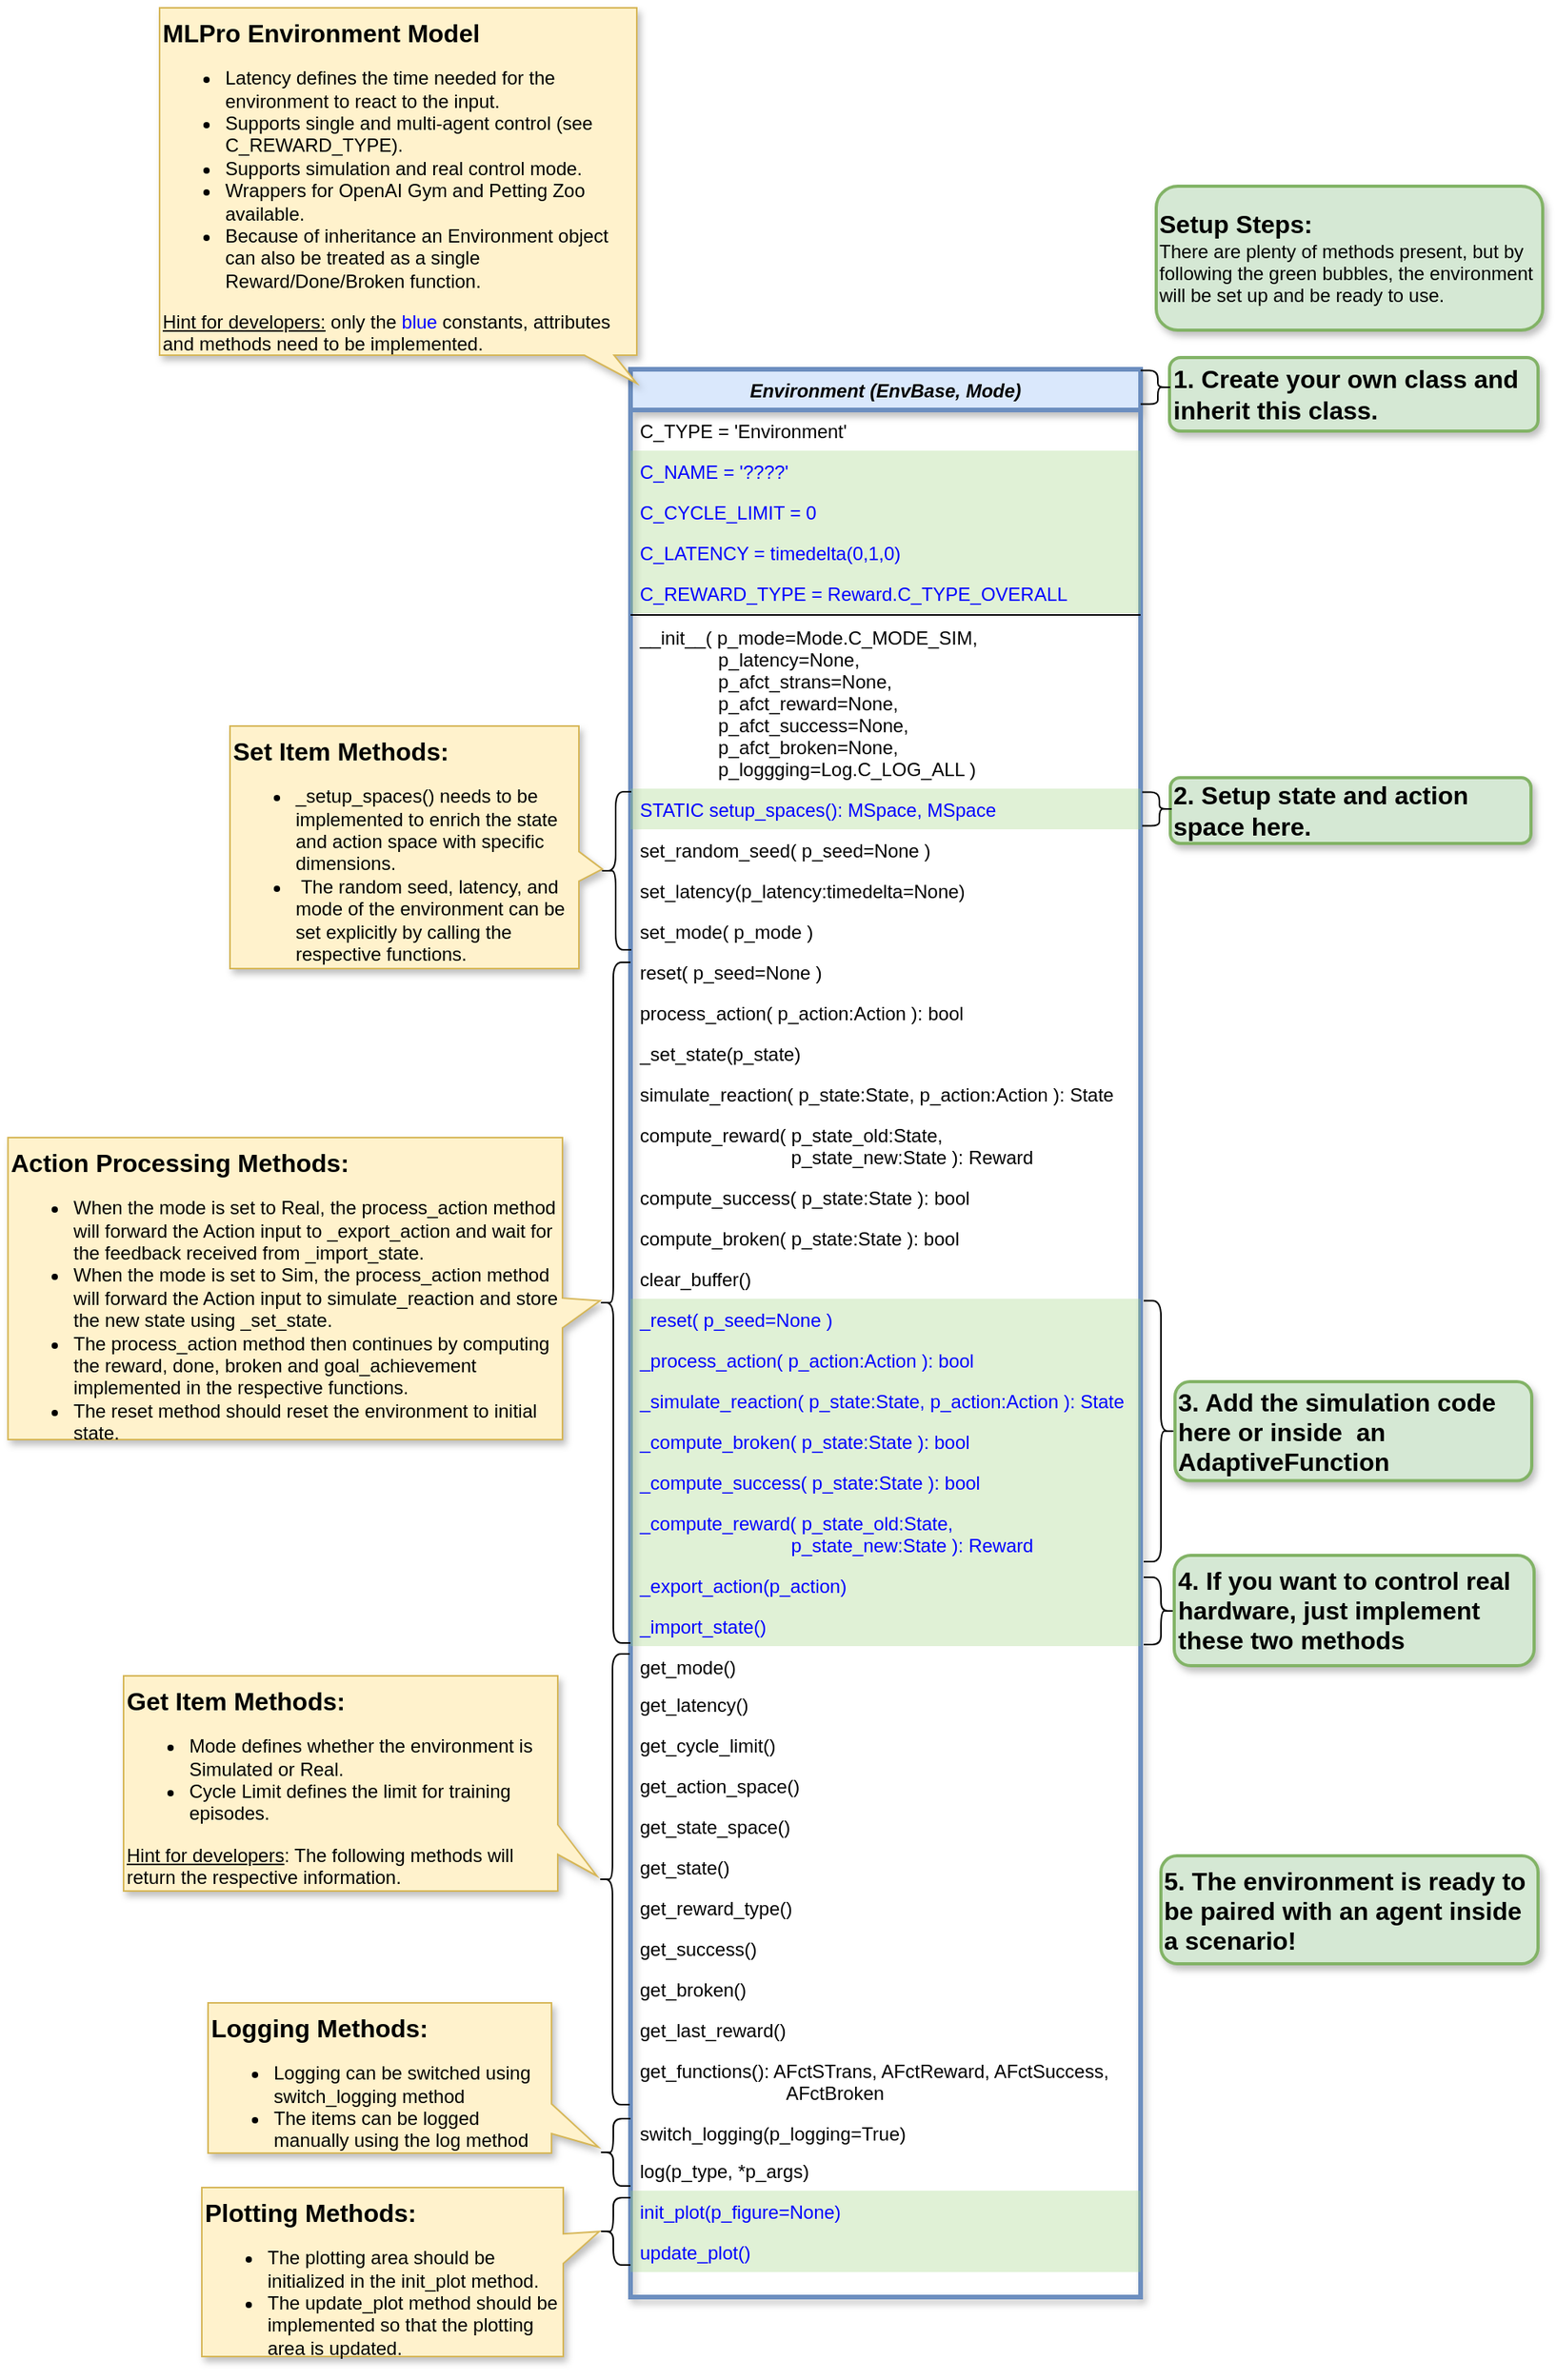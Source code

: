 <mxfile version="16.1.2" type="device"><diagram id="C5RBs43oDa-KdzZeNtuy" name="Page-1"><mxGraphModel dx="1224" dy="952" grid="1" gridSize="1" guides="1" tooltips="1" connect="1" arrows="1" fold="1" page="1" pageScale="1" pageWidth="2336" pageHeight="1654" math="0" shadow="0"><root><mxCell id="WIyWlLk6GJQsqaUBKTNV-0"/><mxCell id="WIyWlLk6GJQsqaUBKTNV-1" parent="WIyWlLk6GJQsqaUBKTNV-0"/><mxCell id="uryo6djWwB9KvB10PPW3-9" value="Environment (EnvBase, Mode)" style="swimlane;fontStyle=3;align=center;verticalAlign=top;childLayout=stackLayout;horizontal=1;startSize=26;horizontalStack=0;resizeParent=1;resizeLast=0;collapsible=1;marginBottom=0;rounded=0;shadow=1;strokeWidth=3;fillColor=#dae8fc;strokeColor=#6c8ebf;" parent="WIyWlLk6GJQsqaUBKTNV-1" vertex="1"><mxGeometry x="720" y="280" width="326" height="1232" as="geometry"><mxRectangle x="720" y="280" width="160" height="26" as="alternateBounds"/></mxGeometry></mxCell><mxCell id="uryo6djWwB9KvB10PPW3-32" value="C_TYPE = 'Environment'" style="text;align=left;verticalAlign=top;spacingLeft=4;spacingRight=4;overflow=hidden;rotatable=0;points=[[0,0.5],[1,0.5]];portConstraint=eastwest;shadow=1;" parent="uryo6djWwB9KvB10PPW3-9" vertex="1"><mxGeometry y="26" width="326" height="26" as="geometry"/></mxCell><mxCell id="TkYJrqFQ1CF6RyTgF1H_-7" value="C_NAME = '????'&#10;" style="text;align=left;verticalAlign=top;spacingLeft=4;spacingRight=4;overflow=hidden;rotatable=0;points=[[0,0.5],[1,0.5]];portConstraint=eastwest;fontColor=#0000FF;shadow=0;fillColor=#97D077;opacity=30;" parent="uryo6djWwB9KvB10PPW3-9" vertex="1"><mxGeometry y="52" width="326" height="26" as="geometry"/></mxCell><mxCell id="Yf6gx2YHQmqgPu_oZxqH-2" value="C_CYCLE_LIMIT = 0" style="text;align=left;verticalAlign=top;spacingLeft=4;spacingRight=4;overflow=hidden;rotatable=0;points=[[0,0.5],[1,0.5]];portConstraint=eastwest;fontColor=#0000FF;shadow=0;fillColor=#97D077;opacity=30;" parent="uryo6djWwB9KvB10PPW3-9" vertex="1"><mxGeometry y="78" width="326" height="26" as="geometry"/></mxCell><mxCell id="PS3gJ7g6Pr1Fm79Ggyp9-0" value="C_LATENCY = timedelta(0,1,0)" style="text;align=left;verticalAlign=top;spacingLeft=4;spacingRight=4;overflow=hidden;rotatable=0;points=[[0,0.5],[1,0.5]];portConstraint=eastwest;fontColor=#0000FF;shadow=0;fillColor=#97D077;opacity=30;" parent="uryo6djWwB9KvB10PPW3-9" vertex="1"><mxGeometry y="104" width="326" height="26" as="geometry"/></mxCell><mxCell id="PS3gJ7g6Pr1Fm79Ggyp9-1" value="C_REWARD_TYPE = Reward.C_TYPE_OVERALL" style="text;align=left;verticalAlign=top;spacingLeft=4;spacingRight=4;overflow=hidden;rotatable=0;points=[[0,0.5],[1,0.5]];portConstraint=eastwest;fontColor=#0000FF;shadow=0;fillColor=#97D077;opacity=30;" parent="uryo6djWwB9KvB10PPW3-9" vertex="1"><mxGeometry y="130" width="326" height="26" as="geometry"/></mxCell><mxCell id="uryo6djWwB9KvB10PPW3-10" value="" style="line;html=1;strokeWidth=1;align=left;verticalAlign=middle;spacingTop=-1;spacingLeft=3;spacingRight=3;rotatable=0;labelPosition=right;points=[];portConstraint=eastwest;shadow=0;fillColor=#97D077;" parent="uryo6djWwB9KvB10PPW3-9" vertex="1"><mxGeometry y="156" width="326" height="2" as="geometry"/></mxCell><mxCell id="uryo6djWwB9KvB10PPW3-11" value="__init__( p_mode=Mode.C_MODE_SIM, &#10;               p_latency=None,&#10;               p_afct_strans=None,&#10;               p_afct_reward=None,&#10;               p_afct_success=None,&#10;               p_afct_broken=None,&#10;               p_loggging=Log.C_LOG_ALL )" style="text;align=left;verticalAlign=top;spacingLeft=4;spacingRight=4;overflow=hidden;rotatable=0;points=[[0,0.5],[1,0.5]];portConstraint=eastwest;shadow=1;" parent="uryo6djWwB9KvB10PPW3-9" vertex="1"><mxGeometry y="158" width="326" height="110" as="geometry"/></mxCell><mxCell id="m5Z3VqhdcBbQB_03TkeZ-0" value="STATIC setup_spaces(): MSpace, MSpace" style="text;align=left;verticalAlign=top;spacingLeft=4;spacingRight=4;overflow=hidden;rotatable=0;points=[[0,0.5],[1,0.5]];portConstraint=eastwest;fontColor=#0000FF;shadow=0;fillColor=#97D077;opacity=30;" parent="uryo6djWwB9KvB10PPW3-9" vertex="1"><mxGeometry y="268" width="326" height="26" as="geometry"/></mxCell><mxCell id="m5Z3VqhdcBbQB_03TkeZ-37" value="set_random_seed( p_seed=None )" style="text;align=left;verticalAlign=top;spacingLeft=4;spacingRight=4;overflow=hidden;rotatable=0;points=[[0,0.5],[1,0.5]];portConstraint=eastwest;shadow=1;" parent="uryo6djWwB9KvB10PPW3-9" vertex="1"><mxGeometry y="294" width="326" height="26" as="geometry"/></mxCell><mxCell id="m5Z3VqhdcBbQB_03TkeZ-30" value="set_latency(p_latency:timedelta=None)" style="text;align=left;verticalAlign=top;spacingLeft=4;spacingRight=4;overflow=hidden;rotatable=0;points=[[0,0.5],[1,0.5]];portConstraint=eastwest;shadow=1;" parent="uryo6djWwB9KvB10PPW3-9" vertex="1"><mxGeometry y="320" width="326" height="26" as="geometry"/></mxCell><mxCell id="TkYJrqFQ1CF6RyTgF1H_-2" value="set_mode( p_mode )" style="text;align=left;verticalAlign=top;spacingLeft=4;spacingRight=4;overflow=hidden;rotatable=0;points=[[0,0.5],[1,0.5]];portConstraint=eastwest;shadow=1;" parent="uryo6djWwB9KvB10PPW3-9" vertex="1"><mxGeometry y="346" width="326" height="26" as="geometry"/></mxCell><mxCell id="m5Z3VqhdcBbQB_03TkeZ-38" value="reset( p_seed=None )" style="text;align=left;verticalAlign=top;spacingLeft=4;spacingRight=4;overflow=hidden;rotatable=0;points=[[0,0.5],[1,0.5]];portConstraint=eastwest;fontColor=default;shadow=0;fillColor=none;opacity=30;" parent="uryo6djWwB9KvB10PPW3-9" vertex="1"><mxGeometry y="372" width="326" height="26" as="geometry"/></mxCell><mxCell id="m5Z3VqhdcBbQB_03TkeZ-5" value="process_action( p_action:Action ): bool" style="text;align=left;verticalAlign=top;spacingLeft=4;spacingRight=4;overflow=hidden;rotatable=0;points=[[0,0.5],[1,0.5]];portConstraint=eastwest;shadow=1;" parent="uryo6djWwB9KvB10PPW3-9" vertex="1"><mxGeometry y="398" width="326" height="26" as="geometry"/></mxCell><mxCell id="m5Z3VqhdcBbQB_03TkeZ-33" value="_set_state(p_state)" style="text;align=left;verticalAlign=top;spacingLeft=4;spacingRight=4;overflow=hidden;rotatable=0;points=[[0,0.5],[1,0.5]];portConstraint=eastwest;shadow=1;" parent="uryo6djWwB9KvB10PPW3-9" vertex="1"><mxGeometry y="424" width="326" height="26" as="geometry"/></mxCell><mxCell id="m5Z3VqhdcBbQB_03TkeZ-41" value="simulate_reaction( p_state:State, p_action:Action ): State" style="text;align=left;verticalAlign=top;spacingLeft=4;spacingRight=4;overflow=hidden;rotatable=0;points=[[0,0.5],[1,0.5]];portConstraint=eastwest;fontColor=#000000;shadow=0;fillColor=none;opacity=30;" parent="uryo6djWwB9KvB10PPW3-9" vertex="1"><mxGeometry y="450" width="326" height="26" as="geometry"/></mxCell><mxCell id="m5Z3VqhdcBbQB_03TkeZ-49" value="compute_reward( p_state_old:State, &#10;                             p_state_new:State ): Reward" style="text;align=left;verticalAlign=top;spacingLeft=4;spacingRight=4;overflow=hidden;rotatable=0;points=[[0,0.5],[1,0.5]];portConstraint=eastwest;fontColor=#000000;shadow=0;fillColor=none;opacity=30;" parent="uryo6djWwB9KvB10PPW3-9" vertex="1"><mxGeometry y="476" width="326" height="40" as="geometry"/></mxCell><mxCell id="m5Z3VqhdcBbQB_03TkeZ-50" value="compute_success( p_state:State ): bool" style="text;align=left;verticalAlign=top;spacingLeft=4;spacingRight=4;overflow=hidden;rotatable=0;points=[[0,0.5],[1,0.5]];portConstraint=eastwest;fontColor=#000000;shadow=0;fillColor=none;opacity=30;" parent="uryo6djWwB9KvB10PPW3-9" vertex="1"><mxGeometry y="516" width="326" height="26" as="geometry"/></mxCell><mxCell id="m5Z3VqhdcBbQB_03TkeZ-51" value="compute_broken( p_state:State ): bool" style="text;align=left;verticalAlign=top;spacingLeft=4;spacingRight=4;overflow=hidden;rotatable=0;points=[[0,0.5],[1,0.5]];portConstraint=eastwest;fontColor=#000000;shadow=0;fillColor=none;opacity=30;" parent="uryo6djWwB9KvB10PPW3-9" vertex="1"><mxGeometry y="542" width="326" height="26" as="geometry"/></mxCell><mxCell id="h_nIFbenNlT92Exz02W5-2" value="clear_buffer()" style="text;align=left;verticalAlign=top;spacingLeft=4;spacingRight=4;overflow=hidden;rotatable=0;points=[[0,0.5],[1,0.5]];portConstraint=eastwest;shadow=1;" parent="uryo6djWwB9KvB10PPW3-9" vertex="1"><mxGeometry y="568" width="326" height="26" as="geometry"/></mxCell><mxCell id="u0IvOw3KpwbFNofe5ejg-43" value="_reset( p_seed=None )" style="text;align=left;verticalAlign=top;spacingLeft=4;spacingRight=4;overflow=hidden;rotatable=0;points=[[0,0.5],[1,0.5]];portConstraint=eastwest;fontColor=#0000FF;shadow=0;fillColor=#97D077;opacity=30;" vertex="1" parent="uryo6djWwB9KvB10PPW3-9"><mxGeometry y="594" width="326" height="26" as="geometry"/></mxCell><mxCell id="h_nIFbenNlT92Exz02W5-3" value="_process_action( p_action:Action ): bool" style="text;align=left;verticalAlign=top;spacingLeft=4;spacingRight=4;overflow=hidden;rotatable=0;points=[[0,0.5],[1,0.5]];portConstraint=eastwest;shadow=0;fontColor=#0000FF;fillColor=#97D077;opacity=30;" parent="uryo6djWwB9KvB10PPW3-9" vertex="1"><mxGeometry y="620" width="326" height="26" as="geometry"/></mxCell><mxCell id="h_nIFbenNlT92Exz02W5-8" value="_simulate_reaction( p_state:State, p_action:Action ): State" style="text;align=left;verticalAlign=top;spacingLeft=4;spacingRight=4;overflow=hidden;rotatable=0;points=[[0,0.5],[1,0.5]];portConstraint=eastwest;fontColor=#0000FF;shadow=0;fillColor=#97D077;opacity=30;" parent="uryo6djWwB9KvB10PPW3-9" vertex="1"><mxGeometry y="646" width="326" height="26" as="geometry"/></mxCell><mxCell id="h_nIFbenNlT92Exz02W5-7" value="_compute_broken( p_state:State ): bool" style="text;align=left;verticalAlign=top;spacingLeft=4;spacingRight=4;overflow=hidden;rotatable=0;points=[[0,0.5],[1,0.5]];portConstraint=eastwest;fontColor=#0000FF;shadow=0;fillColor=#97D077;opacity=30;" parent="uryo6djWwB9KvB10PPW3-9" vertex="1"><mxGeometry y="672" width="326" height="26" as="geometry"/></mxCell><mxCell id="h_nIFbenNlT92Exz02W5-6" value="_compute_success( p_state:State ): bool" style="text;align=left;verticalAlign=top;spacingLeft=4;spacingRight=4;overflow=hidden;rotatable=0;points=[[0,0.5],[1,0.5]];portConstraint=eastwest;fontColor=#0000FF;shadow=0;fillColor=#97D077;opacity=30;" parent="uryo6djWwB9KvB10PPW3-9" vertex="1"><mxGeometry y="698" width="326" height="26" as="geometry"/></mxCell><mxCell id="h_nIFbenNlT92Exz02W5-4" value="_compute_reward( p_state_old:State,&#10;                             p_state_new:State ): Reward" style="text;align=left;verticalAlign=top;spacingLeft=4;spacingRight=4;overflow=hidden;rotatable=0;points=[[0,0.5],[1,0.5]];portConstraint=eastwest;shadow=0;fillColor=#97D077;opacity=30;strokeColor=none;fontColor=#0000FF;" parent="uryo6djWwB9KvB10PPW3-9" vertex="1"><mxGeometry y="724" width="326" height="40" as="geometry"/></mxCell><mxCell id="m5Z3VqhdcBbQB_03TkeZ-6" value="_export_action(p_action)" style="text;align=left;verticalAlign=top;spacingLeft=4;spacingRight=4;overflow=hidden;rotatable=0;points=[[0,0.5],[1,0.5]];portConstraint=eastwest;fontColor=#0000FF;shadow=0;fillColor=#97D077;opacity=30;" parent="uryo6djWwB9KvB10PPW3-9" vertex="1"><mxGeometry y="764" width="326" height="26" as="geometry"/></mxCell><mxCell id="m5Z3VqhdcBbQB_03TkeZ-7" value="_import_state()" style="text;align=left;verticalAlign=top;spacingLeft=4;spacingRight=4;overflow=hidden;rotatable=0;points=[[0,0.5],[1,0.5]];portConstraint=eastwest;fontColor=#0000FF;shadow=0;fillColor=#97D077;opacity=30;" parent="uryo6djWwB9KvB10PPW3-9" vertex="1"><mxGeometry y="790" width="326" height="26" as="geometry"/></mxCell><mxCell id="TkYJrqFQ1CF6RyTgF1H_-1" value="get_mode()" style="text;align=left;verticalAlign=top;spacingLeft=4;spacingRight=4;overflow=hidden;rotatable=0;points=[[0,0.5],[1,0.5]];portConstraint=eastwest;shadow=1;" parent="uryo6djWwB9KvB10PPW3-9" vertex="1"><mxGeometry y="816" width="326" height="24" as="geometry"/></mxCell><mxCell id="m5Z3VqhdcBbQB_03TkeZ-29" value="get_latency()" style="text;align=left;verticalAlign=top;spacingLeft=4;spacingRight=4;overflow=hidden;rotatable=0;points=[[0,0.5],[1,0.5]];portConstraint=eastwest;shadow=1;" parent="uryo6djWwB9KvB10PPW3-9" vertex="1"><mxGeometry y="840" width="326" height="26" as="geometry"/></mxCell><mxCell id="m5Z3VqhdcBbQB_03TkeZ-4" value="get_cycle_limit()" style="text;align=left;verticalAlign=top;spacingLeft=4;spacingRight=4;overflow=hidden;rotatable=0;points=[[0,0.5],[1,0.5]];portConstraint=eastwest;shadow=1;" parent="uryo6djWwB9KvB10PPW3-9" vertex="1"><mxGeometry y="866" width="326" height="26" as="geometry"/></mxCell><mxCell id="m5Z3VqhdcBbQB_03TkeZ-28" value="get_action_space()" style="text;align=left;verticalAlign=top;spacingLeft=4;spacingRight=4;overflow=hidden;rotatable=0;points=[[0,0.5],[1,0.5]];portConstraint=eastwest;shadow=1;" parent="uryo6djWwB9KvB10PPW3-9" vertex="1"><mxGeometry y="892" width="326" height="26" as="geometry"/></mxCell><mxCell id="m5Z3VqhdcBbQB_03TkeZ-27" value="get_state_space()" style="text;align=left;verticalAlign=top;spacingLeft=4;spacingRight=4;overflow=hidden;rotatable=0;points=[[0,0.5],[1,0.5]];portConstraint=eastwest;shadow=1;" parent="uryo6djWwB9KvB10PPW3-9" vertex="1"><mxGeometry y="918" width="326" height="26" as="geometry"/></mxCell><mxCell id="m5Z3VqhdcBbQB_03TkeZ-32" value="get_state()" style="text;align=left;verticalAlign=top;spacingLeft=4;spacingRight=4;overflow=hidden;rotatable=0;points=[[0,0.5],[1,0.5]];portConstraint=eastwest;shadow=1;" parent="uryo6djWwB9KvB10PPW3-9" vertex="1"><mxGeometry y="944" width="326" height="26" as="geometry"/></mxCell><mxCell id="m5Z3VqhdcBbQB_03TkeZ-31" value="get_reward_type()" style="text;align=left;verticalAlign=top;spacingLeft=4;spacingRight=4;overflow=hidden;rotatable=0;points=[[0,0.5],[1,0.5]];portConstraint=eastwest;shadow=1;" parent="uryo6djWwB9KvB10PPW3-9" vertex="1"><mxGeometry y="970" width="326" height="26" as="geometry"/></mxCell><mxCell id="m5Z3VqhdcBbQB_03TkeZ-34" value="get_success()" style="text;align=left;verticalAlign=top;spacingLeft=4;spacingRight=4;overflow=hidden;rotatable=0;points=[[0,0.5],[1,0.5]];portConstraint=eastwest;shadow=1;" parent="uryo6djWwB9KvB10PPW3-9" vertex="1"><mxGeometry y="996" width="326" height="26" as="geometry"/></mxCell><mxCell id="m5Z3VqhdcBbQB_03TkeZ-35" value="get_broken()" style="text;align=left;verticalAlign=top;spacingLeft=4;spacingRight=4;overflow=hidden;rotatable=0;points=[[0,0.5],[1,0.5]];portConstraint=eastwest;shadow=1;" parent="uryo6djWwB9KvB10PPW3-9" vertex="1"><mxGeometry y="1022" width="326" height="26" as="geometry"/></mxCell><mxCell id="h_nIFbenNlT92Exz02W5-1" value="get_last_reward()" style="text;align=left;verticalAlign=top;spacingLeft=4;spacingRight=4;overflow=hidden;rotatable=0;points=[[0,0.5],[1,0.5]];portConstraint=eastwest;shadow=1;" parent="uryo6djWwB9KvB10PPW3-9" vertex="1"><mxGeometry y="1048" width="326" height="26" as="geometry"/></mxCell><mxCell id="m5Z3VqhdcBbQB_03TkeZ-36" value="get_functions(): AFctSTrans, AFctReward, AFctSuccess, &#10;                            AFctBroken" style="text;align=left;verticalAlign=top;spacingLeft=4;spacingRight=4;overflow=hidden;rotatable=0;points=[[0,0.5],[1,0.5]];portConstraint=eastwest;shadow=1;" parent="uryo6djWwB9KvB10PPW3-9" vertex="1"><mxGeometry y="1074" width="326" height="40" as="geometry"/></mxCell><mxCell id="TkYJrqFQ1CF6RyTgF1H_-10" value="switch_logging(p_logging=True)" style="text;align=left;verticalAlign=top;spacingLeft=4;spacingRight=4;overflow=hidden;rotatable=0;points=[[0,0.5],[1,0.5]];portConstraint=eastwest;shadow=1;" parent="uryo6djWwB9KvB10PPW3-9" vertex="1"><mxGeometry y="1114" width="326" height="24" as="geometry"/></mxCell><mxCell id="TkYJrqFQ1CF6RyTgF1H_-11" value="log(p_type, *p_args)" style="text;align=left;verticalAlign=top;spacingLeft=4;spacingRight=4;overflow=hidden;rotatable=0;points=[[0,0.5],[1,0.5]];portConstraint=eastwest;shadow=1;" parent="uryo6djWwB9KvB10PPW3-9" vertex="1"><mxGeometry y="1138" width="326" height="26" as="geometry"/></mxCell><mxCell id="TkYJrqFQ1CF6RyTgF1H_-16" value="init_plot(p_figure=None)" style="text;align=left;verticalAlign=top;spacingLeft=4;spacingRight=4;overflow=hidden;rotatable=0;points=[[0,0.5],[1,0.5]];portConstraint=eastwest;fontColor=#0000FF;shadow=0;fillColor=#97D077;opacity=30;" parent="uryo6djWwB9KvB10PPW3-9" vertex="1"><mxGeometry y="1164" width="326" height="26" as="geometry"/></mxCell><mxCell id="TkYJrqFQ1CF6RyTgF1H_-17" value="update_plot()" style="text;align=left;verticalAlign=top;spacingLeft=4;spacingRight=4;overflow=hidden;rotatable=0;points=[[0,0.5],[1,0.5]];portConstraint=eastwest;fontColor=#0000FF;shadow=0;fillColor=#97D077;opacity=30;" parent="uryo6djWwB9KvB10PPW3-9" vertex="1"><mxGeometry y="1190" width="326" height="26" as="geometry"/></mxCell><mxCell id="_9IKaMPaV6bp4jiZvNZ1-3" value="&lt;b&gt;&lt;font style=&quot;font-size: 16px&quot;&gt;MLPro Environment Model&lt;/font&gt;&lt;br&gt;&lt;/b&gt;&lt;ul&gt;&lt;li&gt;Latency defines the time needed for the environment to react to the input.&lt;/li&gt;&lt;li&gt;&lt;span&gt;Supports single and multi-agent control (see C_REWARD_TYPE).&lt;/span&gt;&lt;/li&gt;&lt;li&gt;Supports simulation and real control mode.&lt;/li&gt;&lt;li&gt;Wrappers for OpenAI Gym and Petting Zoo available.&lt;/li&gt;&lt;li&gt;Because of inheritance an Environment object can also be treated as a single Reward/Done/Broken function.&lt;/li&gt;&lt;/ul&gt;&lt;div&gt;&lt;u&gt;Hint for developers:&lt;/u&gt; only the &lt;font color=&quot;#0000ff&quot;&gt;blue&lt;/font&gt; constants, attributes and methods need to be implemented.&lt;/div&gt;&lt;div&gt;&lt;br&gt;&lt;/div&gt;" style="shape=callout;whiteSpace=wrap;html=1;perimeter=calloutPerimeter;shadow=1;fillColor=#fff2cc;strokeColor=#d6b656;align=left;verticalAlign=top;base=19;size=18;position=0.89;position2=1;" parent="WIyWlLk6GJQsqaUBKTNV-1" vertex="1"><mxGeometry x="419" y="49" width="305" height="240" as="geometry"/></mxCell><mxCell id="TkYJrqFQ1CF6RyTgF1H_-71" value="&lt;b&gt;&lt;font style=&quot;font-size: 16px&quot;&gt;Set Item Methods:&lt;/font&gt;&lt;/b&gt;&lt;br&gt;&lt;ul&gt;&lt;li&gt;_setup_spaces() needs to be implemented to enrich the state and action space with specific dimensions.&lt;/li&gt;&lt;li&gt;&lt;b style=&quot;font-weight: bold&quot;&gt;&amp;nbsp;&lt;/b&gt;The random seed, latency, and mode of the environment can be set explicitly by calling the respective functions.&amp;nbsp;&lt;/li&gt;&lt;/ul&gt;" style="shape=callout;whiteSpace=wrap;html=1;perimeter=calloutPerimeter;shadow=1;fillColor=#fff2cc;strokeColor=#d6b656;align=left;verticalAlign=top;base=19;size=15;position=0.36;position2=0.41;direction=north;" parent="WIyWlLk6GJQsqaUBKTNV-1" vertex="1"><mxGeometry x="464" y="508" width="238" height="155" as="geometry"/></mxCell><mxCell id="TkYJrqFQ1CF6RyTgF1H_-82" value="&lt;b style=&quot;&quot;&gt;&lt;font style=&quot;font-size: 16px&quot;&gt;2. Setup state and action space here.&lt;/font&gt;&lt;/b&gt;" style="rounded=1;whiteSpace=wrap;html=1;strokeColor=#82b366;strokeWidth=2;align=left;fillColor=#d5e8d4;shadow=1;" parent="WIyWlLk6GJQsqaUBKTNV-1" vertex="1"><mxGeometry x="1065" y="541" width="230.5" height="42" as="geometry"/></mxCell><mxCell id="TkYJrqFQ1CF6RyTgF1H_-85" value="&lt;b&gt;&lt;font style=&quot;font-size: 16px&quot;&gt;3. Add the simulation code here or inside&amp;nbsp; an AdaptiveFunction&lt;/font&gt;&lt;/b&gt;" style="rounded=1;whiteSpace=wrap;html=1;strokeColor=#82b366;strokeWidth=2;align=left;fillColor=#d5e8d4;shadow=1;" parent="WIyWlLk6GJQsqaUBKTNV-1" vertex="1"><mxGeometry x="1068" y="927" width="228" height="63.26" as="geometry"/></mxCell><mxCell id="TkYJrqFQ1CF6RyTgF1H_-86" value="&lt;b&gt;&lt;font style=&quot;font-size: 16px&quot;&gt;5. The environment is ready to be paired with an agent inside a scenario!&lt;/font&gt;&lt;/b&gt;" style="rounded=1;whiteSpace=wrap;html=1;strokeColor=#82b366;strokeWidth=2;align=left;fillColor=#d5e8d4;shadow=1;" parent="WIyWlLk6GJQsqaUBKTNV-1" vertex="1"><mxGeometry x="1059" y="1230" width="241" height="69" as="geometry"/></mxCell><mxCell id="TkYJrqFQ1CF6RyTgF1H_-87" value="&lt;b style=&quot;&quot;&gt;&lt;font style=&quot;font-size: 16px&quot;&gt;1. Create your own class and inherit this class.&lt;/font&gt;&lt;/b&gt;" style="rounded=1;whiteSpace=wrap;html=1;strokeColor=#82b366;strokeWidth=2;align=left;fillColor=#d5e8d4;shadow=1;" parent="WIyWlLk6GJQsqaUBKTNV-1" vertex="1"><mxGeometry x="1064.5" y="272.5" width="235.5" height="47" as="geometry"/></mxCell><mxCell id="TkYJrqFQ1CF6RyTgF1H_-89" value="&lt;b&gt;&lt;font style=&quot;font-size: 16px&quot;&gt;Setup Steps:&lt;/font&gt;&lt;/b&gt;&lt;br&gt;&lt;span&gt;There are plenty of methods present, but by following the green bubbles, the environment will be set up and be ready to use.&lt;/span&gt;" style="rounded=1;whiteSpace=wrap;html=1;strokeColor=#82b366;strokeWidth=2;align=left;fillColor=#d5e8d4;shadow=1;glass=0;sketch=0;" parent="WIyWlLk6GJQsqaUBKTNV-1" vertex="1"><mxGeometry x="1056" y="163" width="247" height="92" as="geometry"/></mxCell><mxCell id="TkYJrqFQ1CF6RyTgF1H_-91" value="&lt;b&gt;&lt;font style=&quot;font-size: 16px&quot;&gt;Get Item Methods:&lt;/font&gt;&lt;/b&gt;&lt;br&gt;&lt;ul&gt;&lt;li&gt;Mode defines whether the environment is Simulated or Real.&lt;/li&gt;&lt;li&gt;&lt;span&gt;Cycle Limit defines the limit for training episodes.&lt;/span&gt;&lt;br&gt;&lt;/li&gt;&lt;/ul&gt;&lt;u&gt;Hint for developers&lt;/u&gt;: The following methods will return the respective information." style="shape=callout;whiteSpace=wrap;html=1;perimeter=calloutPerimeter;shadow=1;fillColor=#fff2cc;strokeColor=#d6b656;align=left;verticalAlign=top;base=19;size=25;position=0.17;position2=0.07;direction=north;" parent="WIyWlLk6GJQsqaUBKTNV-1" vertex="1"><mxGeometry x="396" y="1115" width="302.5" height="137.5" as="geometry"/></mxCell><mxCell id="TkYJrqFQ1CF6RyTgF1H_-92" value="&lt;b&gt;&lt;font style=&quot;font-size: 16px&quot;&gt;Logging Methods:&lt;/font&gt;&lt;/b&gt;&lt;br&gt;&lt;ul&gt;&lt;li&gt;Logging can be switched using switch_logging method&lt;/li&gt;&lt;li&gt;The items can be logged manually using the log method&lt;/li&gt;&lt;/ul&gt;" style="shape=callout;whiteSpace=wrap;html=1;perimeter=calloutPerimeter;shadow=1;fillColor=#fff2cc;strokeColor=#d6b656;align=left;verticalAlign=top;base=19;size=30;position=0.13;position2=0.04;direction=north;" parent="WIyWlLk6GJQsqaUBKTNV-1" vertex="1"><mxGeometry x="449.98" y="1324" width="249.5" height="96" as="geometry"/></mxCell><mxCell id="TkYJrqFQ1CF6RyTgF1H_-93" value="&lt;b&gt;&lt;font style=&quot;font-size: 16px&quot;&gt;Plotting Methods:&lt;/font&gt;&lt;/b&gt;&lt;br&gt;&lt;ul&gt;&lt;li&gt;The plotting area should be initialized in the init_plot method.&lt;/li&gt;&lt;li&gt;The update_plot method should be implemented so that the plotting area is updated.&lt;/li&gt;&lt;/ul&gt;" style="shape=callout;whiteSpace=wrap;html=1;perimeter=calloutPerimeter;shadow=1;fillColor=#fff2cc;strokeColor=#d6b656;align=left;verticalAlign=top;base=19;size=23;position=0.55;position2=0.74;direction=north;" parent="WIyWlLk6GJQsqaUBKTNV-1" vertex="1"><mxGeometry x="446" y="1442" width="254" height="108" as="geometry"/></mxCell><mxCell id="PS3gJ7g6Pr1Fm79Ggyp9-3" value="" style="shape=curlyBracket;whiteSpace=wrap;html=1;rounded=1;flipH=1;size=0.449;rotation=-180;" parent="WIyWlLk6GJQsqaUBKTNV-1" vertex="1"><mxGeometry x="700" y="659" width="20" height="435" as="geometry"/></mxCell><mxCell id="fwZURScVZWurHKO7oIRO-0" value="&lt;b&gt;&lt;font style=&quot;font-size: 16px&quot;&gt;Action Processing Methods:&lt;/font&gt;&lt;/b&gt;&lt;br&gt;&lt;ul&gt;&lt;li&gt;When the mode is set to Real, the process_action method will forward the Action input to _export_action and wait for the feedback received from _import_state.&lt;/li&gt;&lt;li&gt;When the mode is set to Sim, the process_action method will forward the Action input to simulate_reaction and store the new state using _set_state.&lt;/li&gt;&lt;li&gt;The process_action method then continues by computing the reward, done, broken and goal_achievement implemented in the respective functions.&lt;/li&gt;&lt;li&gt;The reset method should reset the environment to initial state.&lt;/li&gt;&lt;/ul&gt;" style="shape=callout;whiteSpace=wrap;html=1;perimeter=calloutPerimeter;shadow=1;fillColor=#fff2cc;strokeColor=#d6b656;align=left;verticalAlign=top;base=19;size=24;position=0.37;position2=0.46;direction=north;" parent="WIyWlLk6GJQsqaUBKTNV-1" vertex="1"><mxGeometry x="322.12" y="771" width="378.38" height="193" as="geometry"/></mxCell><mxCell id="fwZURScVZWurHKO7oIRO-11" value="" style="shape=curlyBracket;whiteSpace=wrap;html=1;rounded=1;" parent="WIyWlLk6GJQsqaUBKTNV-1" vertex="1"><mxGeometry x="700.5" y="550" width="20" height="101" as="geometry"/></mxCell><mxCell id="fwZURScVZWurHKO7oIRO-12" value="" style="shape=curlyBracket;whiteSpace=wrap;html=1;rounded=1;flipH=1;size=0.449;rotation=-180;" parent="WIyWlLk6GJQsqaUBKTNV-1" vertex="1"><mxGeometry x="699.48" y="1101" width="20" height="288" as="geometry"/></mxCell><mxCell id="fwZURScVZWurHKO7oIRO-13" value="" style="shape=curlyBracket;whiteSpace=wrap;html=1;rounded=1;flipH=1;size=0.449;rotation=-180;" parent="WIyWlLk6GJQsqaUBKTNV-1" vertex="1"><mxGeometry x="700" y="1398" width="20" height="43" as="geometry"/></mxCell><mxCell id="fwZURScVZWurHKO7oIRO-14" value="" style="shape=curlyBracket;whiteSpace=wrap;html=1;rounded=1;flipH=1;size=0.449;rotation=-180;" parent="WIyWlLk6GJQsqaUBKTNV-1" vertex="1"><mxGeometry x="700" y="1448.5" width="20" height="43" as="geometry"/></mxCell><mxCell id="gMEN6ZakPtvuJz19qwgH-0" value="" style="shape=curlyBracket;whiteSpace=wrap;html=1;rounded=1;flipH=1;size=0.449;rotation=0;" parent="WIyWlLk6GJQsqaUBKTNV-1" vertex="1"><mxGeometry x="1048" y="875.25" width="20" height="166.75" as="geometry"/></mxCell><mxCell id="gMEN6ZakPtvuJz19qwgH-1" value="" style="shape=curlyBracket;whiteSpace=wrap;html=1;rounded=1;flipH=1;size=0.449;rotation=0;" parent="WIyWlLk6GJQsqaUBKTNV-1" vertex="1"><mxGeometry x="1048" y="1052" width="20" height="43" as="geometry"/></mxCell><mxCell id="TkYJrqFQ1CF6RyTgF1H_-81" value="&lt;b&gt;&lt;font style=&quot;font-size: 16px&quot;&gt;4. If you want to control real hardware, just implement these two methods&lt;/font&gt;&lt;/b&gt;" style="rounded=1;whiteSpace=wrap;html=1;strokeColor=#82b366;strokeWidth=2;align=left;fillColor=#d5e8d4;shadow=1;" parent="WIyWlLk6GJQsqaUBKTNV-1" vertex="1"><mxGeometry x="1067.5" y="1038" width="230" height="70.5" as="geometry"/></mxCell><mxCell id="gMEN6ZakPtvuJz19qwgH-2" value="" style="shape=curlyBracket;whiteSpace=wrap;html=1;rounded=1;flipH=1;size=0.449;rotation=0;" parent="WIyWlLk6GJQsqaUBKTNV-1" vertex="1"><mxGeometry x="1047" y="550.25" width="20" height="21.5" as="geometry"/></mxCell><mxCell id="gMEN6ZakPtvuJz19qwgH-3" value="" style="shape=curlyBracket;whiteSpace=wrap;html=1;rounded=1;flipH=1;size=0.449;rotation=0;" parent="WIyWlLk6GJQsqaUBKTNV-1" vertex="1"><mxGeometry x="1046" y="280.75" width="20" height="21.5" as="geometry"/></mxCell></root></mxGraphModel></diagram></mxfile>